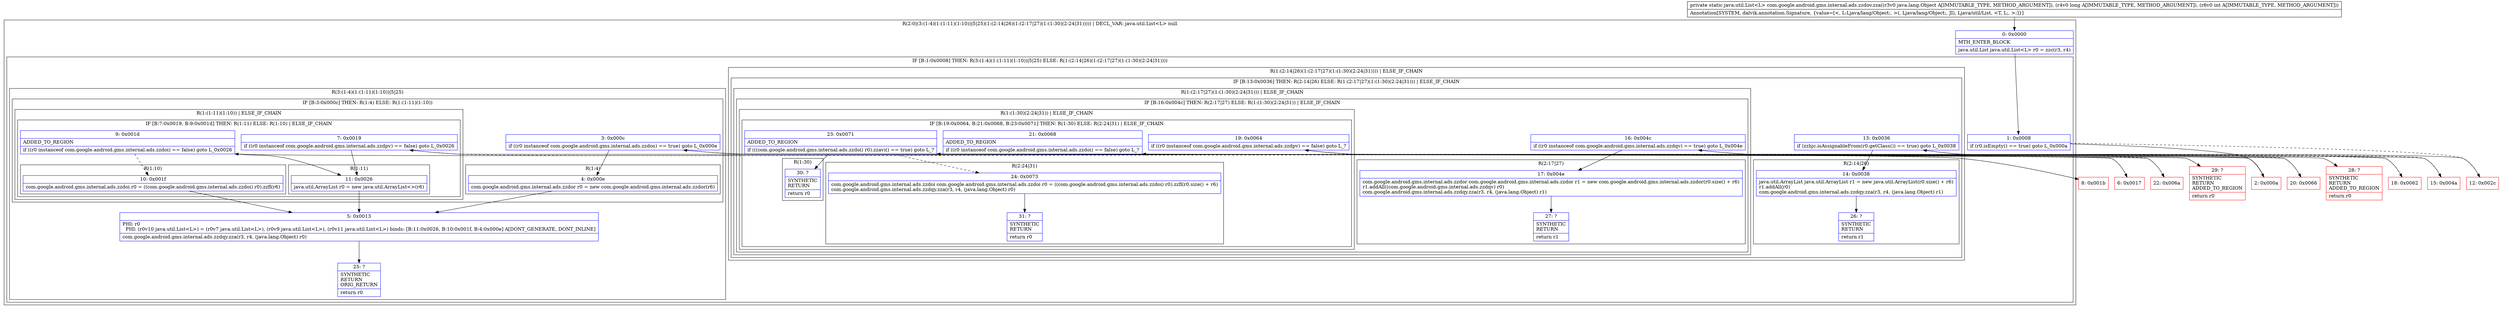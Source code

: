 digraph "CFG forcom.google.android.gms.internal.ads.zzdov.zza(Ljava\/lang\/Object;JI)Ljava\/util\/List;" {
subgraph cluster_Region_363313142 {
label = "R(2:0|(3:(1:4)(1:(1:11)(1:10))|5|25)(1:(2:14|26)(1:(2:17|27)(1:(1:30)(2:24|31))))) | DECL_VAR: java.util.List\<L\> null\l";
node [shape=record,color=blue];
Node_0 [shape=record,label="{0\:\ 0x0000|MTH_ENTER_BLOCK\l|java.util.List java.util.List\<L\> r0 = zzc(r3, r4)\l}"];
subgraph cluster_IfRegion_1960304660 {
label = "IF [B:1:0x0008] THEN: R(3:(1:4)(1:(1:11)(1:10))|5|25) ELSE: R(1:(2:14|26)(1:(2:17|27)(1:(1:30)(2:24|31))))";
node [shape=record,color=blue];
Node_1 [shape=record,label="{1\:\ 0x0008|if (r0.isEmpty() == true) goto L_0x000a\l}"];
subgraph cluster_Region_945817365 {
label = "R(3:(1:4)(1:(1:11)(1:10))|5|25)";
node [shape=record,color=blue];
subgraph cluster_IfRegion_1059763264 {
label = "IF [B:3:0x000c] THEN: R(1:4) ELSE: R(1:(1:11)(1:10))";
node [shape=record,color=blue];
Node_3 [shape=record,label="{3\:\ 0x000c|if ((r0 instanceof com.google.android.gms.internal.ads.zzdos) == true) goto L_0x000e\l}"];
subgraph cluster_Region_1518729315 {
label = "R(1:4)";
node [shape=record,color=blue];
Node_4 [shape=record,label="{4\:\ 0x000e|com.google.android.gms.internal.ads.zzdor r0 = new com.google.android.gms.internal.ads.zzdor(r6)\l}"];
}
subgraph cluster_Region_1128123715 {
label = "R(1:(1:11)(1:10)) | ELSE_IF_CHAIN\l";
node [shape=record,color=blue];
subgraph cluster_IfRegion_1310309305 {
label = "IF [B:7:0x0019, B:9:0x001d] THEN: R(1:11) ELSE: R(1:10) | ELSE_IF_CHAIN\l";
node [shape=record,color=blue];
Node_7 [shape=record,label="{7\:\ 0x0019|if ((r0 instanceof com.google.android.gms.internal.ads.zzdpv) == false) goto L_0x0026\l}"];
Node_9 [shape=record,label="{9\:\ 0x001d|ADDED_TO_REGION\l|if ((r0 instanceof com.google.android.gms.internal.ads.zzdoi) == false) goto L_0x0026\l}"];
subgraph cluster_Region_1314840801 {
label = "R(1:11)";
node [shape=record,color=blue];
Node_11 [shape=record,label="{11\:\ 0x0026|java.util.ArrayList r0 = new java.util.ArrayList\<\>(r6)\l}"];
}
subgraph cluster_Region_1722396043 {
label = "R(1:10)";
node [shape=record,color=blue];
Node_10 [shape=record,label="{10\:\ 0x001f|com.google.android.gms.internal.ads.zzdoi r0 = ((com.google.android.gms.internal.ads.zzdoi) r0).zzfl(r6)\l}"];
}
}
}
}
Node_5 [shape=record,label="{5\:\ 0x0013|PHI: r0 \l  PHI: (r0v10 java.util.List\<L\>) = (r0v7 java.util.List\<L\>), (r0v9 java.util.List\<L\>), (r0v11 java.util.List\<L\>) binds: [B:11:0x0026, B:10:0x001f, B:4:0x000e] A[DONT_GENERATE, DONT_INLINE]\l|com.google.android.gms.internal.ads.zzdqy.zza(r3, r4, (java.lang.Object) r0)\l}"];
Node_25 [shape=record,label="{25\:\ ?|SYNTHETIC\lRETURN\lORIG_RETURN\l|return r0\l}"];
}
subgraph cluster_Region_1513059232 {
label = "R(1:(2:14|26)(1:(2:17|27)(1:(1:30)(2:24|31)))) | ELSE_IF_CHAIN\l";
node [shape=record,color=blue];
subgraph cluster_IfRegion_758457866 {
label = "IF [B:13:0x0036] THEN: R(2:14|26) ELSE: R(1:(2:17|27)(1:(1:30)(2:24|31))) | ELSE_IF_CHAIN\l";
node [shape=record,color=blue];
Node_13 [shape=record,label="{13\:\ 0x0036|if (zzhjc.isAssignableFrom(r0.getClass()) == true) goto L_0x0038\l}"];
subgraph cluster_Region_1196887896 {
label = "R(2:14|26)";
node [shape=record,color=blue];
Node_14 [shape=record,label="{14\:\ 0x0038|java.util.ArrayList java.util.ArrayList r1 = new java.util.ArrayList(r0.size() + r6)\lr1.addAll(r0)\lcom.google.android.gms.internal.ads.zzdqy.zza(r3, r4, (java.lang.Object) r1)\l}"];
Node_26 [shape=record,label="{26\:\ ?|SYNTHETIC\lRETURN\l|return r1\l}"];
}
subgraph cluster_Region_2004249647 {
label = "R(1:(2:17|27)(1:(1:30)(2:24|31))) | ELSE_IF_CHAIN\l";
node [shape=record,color=blue];
subgraph cluster_IfRegion_1141944440 {
label = "IF [B:16:0x004c] THEN: R(2:17|27) ELSE: R(1:(1:30)(2:24|31)) | ELSE_IF_CHAIN\l";
node [shape=record,color=blue];
Node_16 [shape=record,label="{16\:\ 0x004c|if ((r0 instanceof com.google.android.gms.internal.ads.zzdqv) == true) goto L_0x004e\l}"];
subgraph cluster_Region_1870567556 {
label = "R(2:17|27)";
node [shape=record,color=blue];
Node_17 [shape=record,label="{17\:\ 0x004e|com.google.android.gms.internal.ads.zzdor com.google.android.gms.internal.ads.zzdor r1 = new com.google.android.gms.internal.ads.zzdor(r0.size() + r6)\lr1.addAll((com.google.android.gms.internal.ads.zzdqv) r0)\lcom.google.android.gms.internal.ads.zzdqy.zza(r3, r4, (java.lang.Object) r1)\l}"];
Node_27 [shape=record,label="{27\:\ ?|SYNTHETIC\lRETURN\l|return r1\l}"];
}
subgraph cluster_Region_1326876027 {
label = "R(1:(1:30)(2:24|31)) | ELSE_IF_CHAIN\l";
node [shape=record,color=blue];
subgraph cluster_IfRegion_1803544087 {
label = "IF [B:19:0x0064, B:21:0x0068, B:23:0x0071] THEN: R(1:30) ELSE: R(2:24|31) | ELSE_IF_CHAIN\l";
node [shape=record,color=blue];
Node_19 [shape=record,label="{19\:\ 0x0064|if ((r0 instanceof com.google.android.gms.internal.ads.zzdpv) == false) goto L_?\l}"];
Node_21 [shape=record,label="{21\:\ 0x0068|ADDED_TO_REGION\l|if ((r0 instanceof com.google.android.gms.internal.ads.zzdoi) == false) goto L_?\l}"];
Node_23 [shape=record,label="{23\:\ 0x0071|ADDED_TO_REGION\l|if (((com.google.android.gms.internal.ads.zzdoi) r0).zzavi() == true) goto L_?\l}"];
subgraph cluster_Region_346884591 {
label = "R(1:30)";
node [shape=record,color=blue];
Node_30 [shape=record,label="{30\:\ ?|SYNTHETIC\lRETURN\l|return r0\l}"];
}
subgraph cluster_Region_1434450034 {
label = "R(2:24|31)";
node [shape=record,color=blue];
Node_24 [shape=record,label="{24\:\ 0x0073|com.google.android.gms.internal.ads.zzdoi com.google.android.gms.internal.ads.zzdoi r0 = ((com.google.android.gms.internal.ads.zzdoi) r0).zzfl(r0.size() + r6)\lcom.google.android.gms.internal.ads.zzdqy.zza(r3, r4, (java.lang.Object) r0)\l}"];
Node_31 [shape=record,label="{31\:\ ?|SYNTHETIC\lRETURN\l|return r0\l}"];
}
}
}
}
}
}
}
}
}
Node_2 [shape=record,color=red,label="{2\:\ 0x000a}"];
Node_6 [shape=record,color=red,label="{6\:\ 0x0017}"];
Node_8 [shape=record,color=red,label="{8\:\ 0x001b}"];
Node_12 [shape=record,color=red,label="{12\:\ 0x002c}"];
Node_15 [shape=record,color=red,label="{15\:\ 0x004a}"];
Node_18 [shape=record,color=red,label="{18\:\ 0x0062}"];
Node_20 [shape=record,color=red,label="{20\:\ 0x0066}"];
Node_22 [shape=record,color=red,label="{22\:\ 0x006a}"];
Node_28 [shape=record,color=red,label="{28\:\ ?|SYNTHETIC\lRETURN\lADDED_TO_REGION\l|return r0\l}"];
Node_29 [shape=record,color=red,label="{29\:\ ?|SYNTHETIC\lRETURN\lADDED_TO_REGION\l|return r0\l}"];
MethodNode[shape=record,label="{private static java.util.List\<L\> com.google.android.gms.internal.ads.zzdov.zza((r3v0 java.lang.Object A[IMMUTABLE_TYPE, METHOD_ARGUMENT]), (r4v0 long A[IMMUTABLE_TYPE, METHOD_ARGUMENT]), (r6v0 int A[IMMUTABLE_TYPE, METHOD_ARGUMENT]))  | Annotation[SYSTEM, dalvik.annotation.Signature, \{value=[\<, L:Ljava\/lang\/Object;, \>(, Ljava\/lang\/Object;, JI), Ljava\/util\/List, \<T, L;, \>;]\}]\l}"];
MethodNode -> Node_0;
Node_0 -> Node_1;
Node_1 -> Node_2;
Node_1 -> Node_12[style=dashed];
Node_3 -> Node_4;
Node_3 -> Node_6[style=dashed];
Node_4 -> Node_5;
Node_7 -> Node_8[style=dashed];
Node_7 -> Node_11;
Node_9 -> Node_10[style=dashed];
Node_9 -> Node_11;
Node_11 -> Node_5;
Node_10 -> Node_5;
Node_5 -> Node_25;
Node_13 -> Node_14;
Node_13 -> Node_15[style=dashed];
Node_14 -> Node_26;
Node_16 -> Node_17;
Node_16 -> Node_18[style=dashed];
Node_17 -> Node_27;
Node_19 -> Node_20[style=dashed];
Node_19 -> Node_28;
Node_21 -> Node_22[style=dashed];
Node_21 -> Node_29;
Node_23 -> Node_24[style=dashed];
Node_23 -> Node_30;
Node_24 -> Node_31;
Node_2 -> Node_3;
Node_6 -> Node_7;
Node_8 -> Node_9;
Node_12 -> Node_13;
Node_15 -> Node_16;
Node_18 -> Node_19;
Node_20 -> Node_21;
Node_22 -> Node_23;
}

